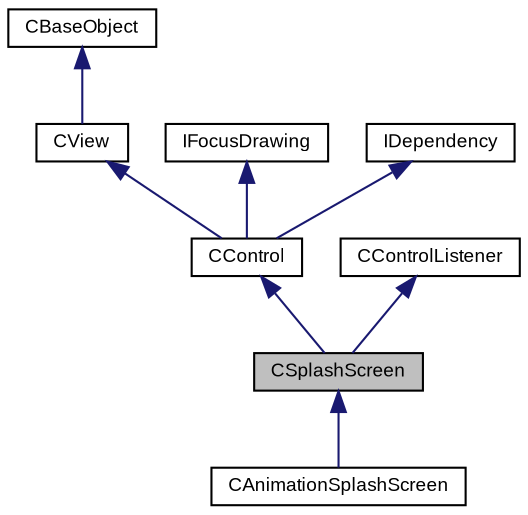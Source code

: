 digraph "CSplashScreen"
{
  bgcolor="transparent";
  edge [fontname="Arial",fontsize="9",labelfontname="Arial",labelfontsize="9"];
  node [fontname="Arial",fontsize="9",shape=record];
  Node1 [label="CSplashScreen",height=0.2,width=0.4,color="black", fillcolor="grey75", style="filled" fontcolor="black"];
  Node2 -> Node1 [dir="back",color="midnightblue",fontsize="9",style="solid",fontname="Arial"];
  Node2 [label="CControl",height=0.2,width=0.4,color="black",URL="$class_v_s_t_g_u_i_1_1_c_control.html",tooltip="base class of all VSTGUI controls "];
  Node3 -> Node2 [dir="back",color="midnightblue",fontsize="9",style="solid",fontname="Arial"];
  Node3 [label="CView",height=0.2,width=0.4,color="black",URL="$class_v_s_t_g_u_i_1_1_c_view.html",tooltip="Base Class of all view objects. "];
  Node4 -> Node3 [dir="back",color="midnightblue",fontsize="9",style="solid",fontname="Arial"];
  Node4 [label="CBaseObject",height=0.2,width=0.4,color="black",URL="$class_v_s_t_g_u_i_1_1_c_base_object.html",tooltip="Base Object with reference counter. "];
  Node5 -> Node2 [dir="back",color="midnightblue",fontsize="9",style="solid",fontname="Arial"];
  Node5 [label="IFocusDrawing",height=0.2,width=0.4,color="black",URL="$class_v_s_t_g_u_i_1_1_i_focus_drawing.html",tooltip="Custom focus drawing interface. "];
  Node6 -> Node2 [dir="back",color="midnightblue",fontsize="9",style="solid",fontname="Arial"];
  Node6 [label="IDependency",height=0.2,width=0.4,color="black",URL="$class_v_s_t_g_u_i_1_1_i_dependency.html",tooltip="simple dependency between objects. "];
  Node7 -> Node1 [dir="back",color="midnightblue",fontsize="9",style="solid",fontname="Arial"];
  Node7 [label="CControlListener",height=0.2,width=0.4,color="black",URL="$class_c_control_listener.html"];
  Node1 -> Node8 [dir="back",color="midnightblue",fontsize="9",style="solid",fontname="Arial"];
  Node8 [label="CAnimationSplashScreen",height=0.2,width=0.4,color="black",URL="$class_v_s_t_g_u_i_1_1_c_animation_splash_screen.html",tooltip="a splash screen which animates the opening and closing of the splash bitmap "];
}
